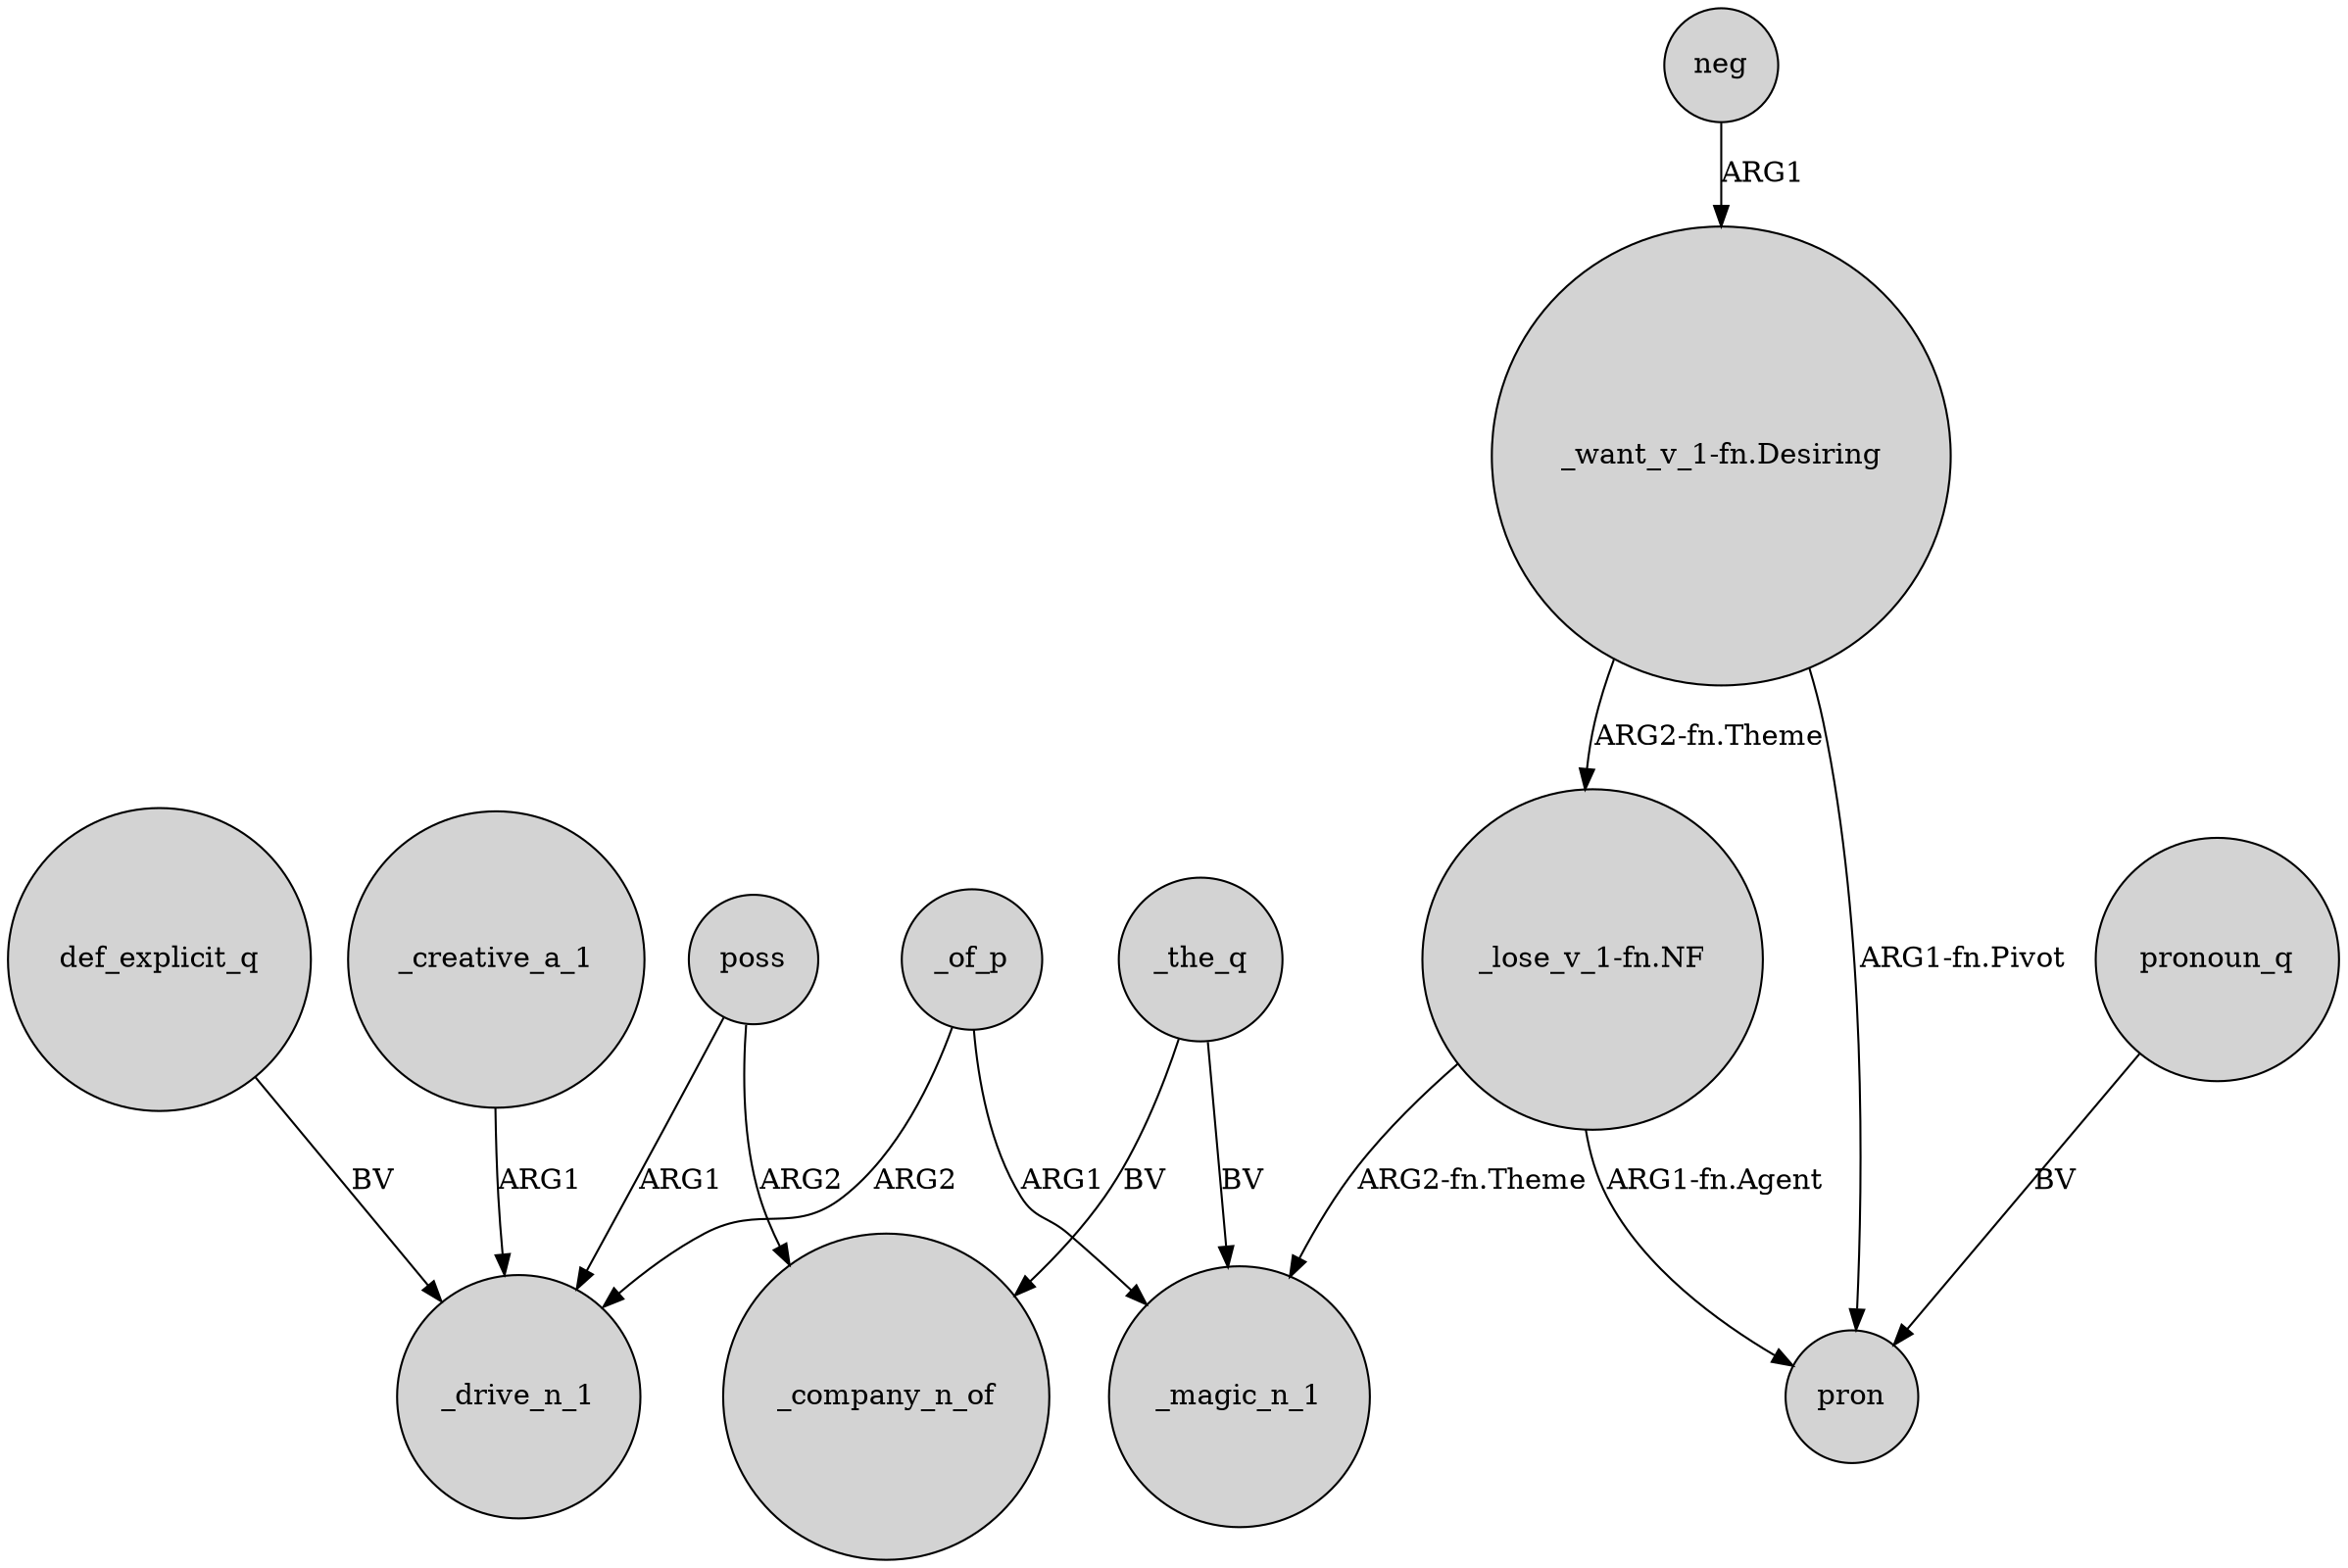 digraph {
	node [shape=circle style=filled]
	poss -> _drive_n_1 [label=ARG1]
	"_want_v_1-fn.Desiring" -> pron [label="ARG1-fn.Pivot"]
	_of_p -> _magic_n_1 [label=ARG1]
	def_explicit_q -> _drive_n_1 [label=BV]
	_the_q -> _magic_n_1 [label=BV]
	"_lose_v_1-fn.NF" -> _magic_n_1 [label="ARG2-fn.Theme"]
	poss -> _company_n_of [label=ARG2]
	_of_p -> _drive_n_1 [label=ARG2]
	_creative_a_1 -> _drive_n_1 [label=ARG1]
	_the_q -> _company_n_of [label=BV]
	neg -> "_want_v_1-fn.Desiring" [label=ARG1]
	"_lose_v_1-fn.NF" -> pron [label="ARG1-fn.Agent"]
	"_want_v_1-fn.Desiring" -> "_lose_v_1-fn.NF" [label="ARG2-fn.Theme"]
	pronoun_q -> pron [label=BV]
}
